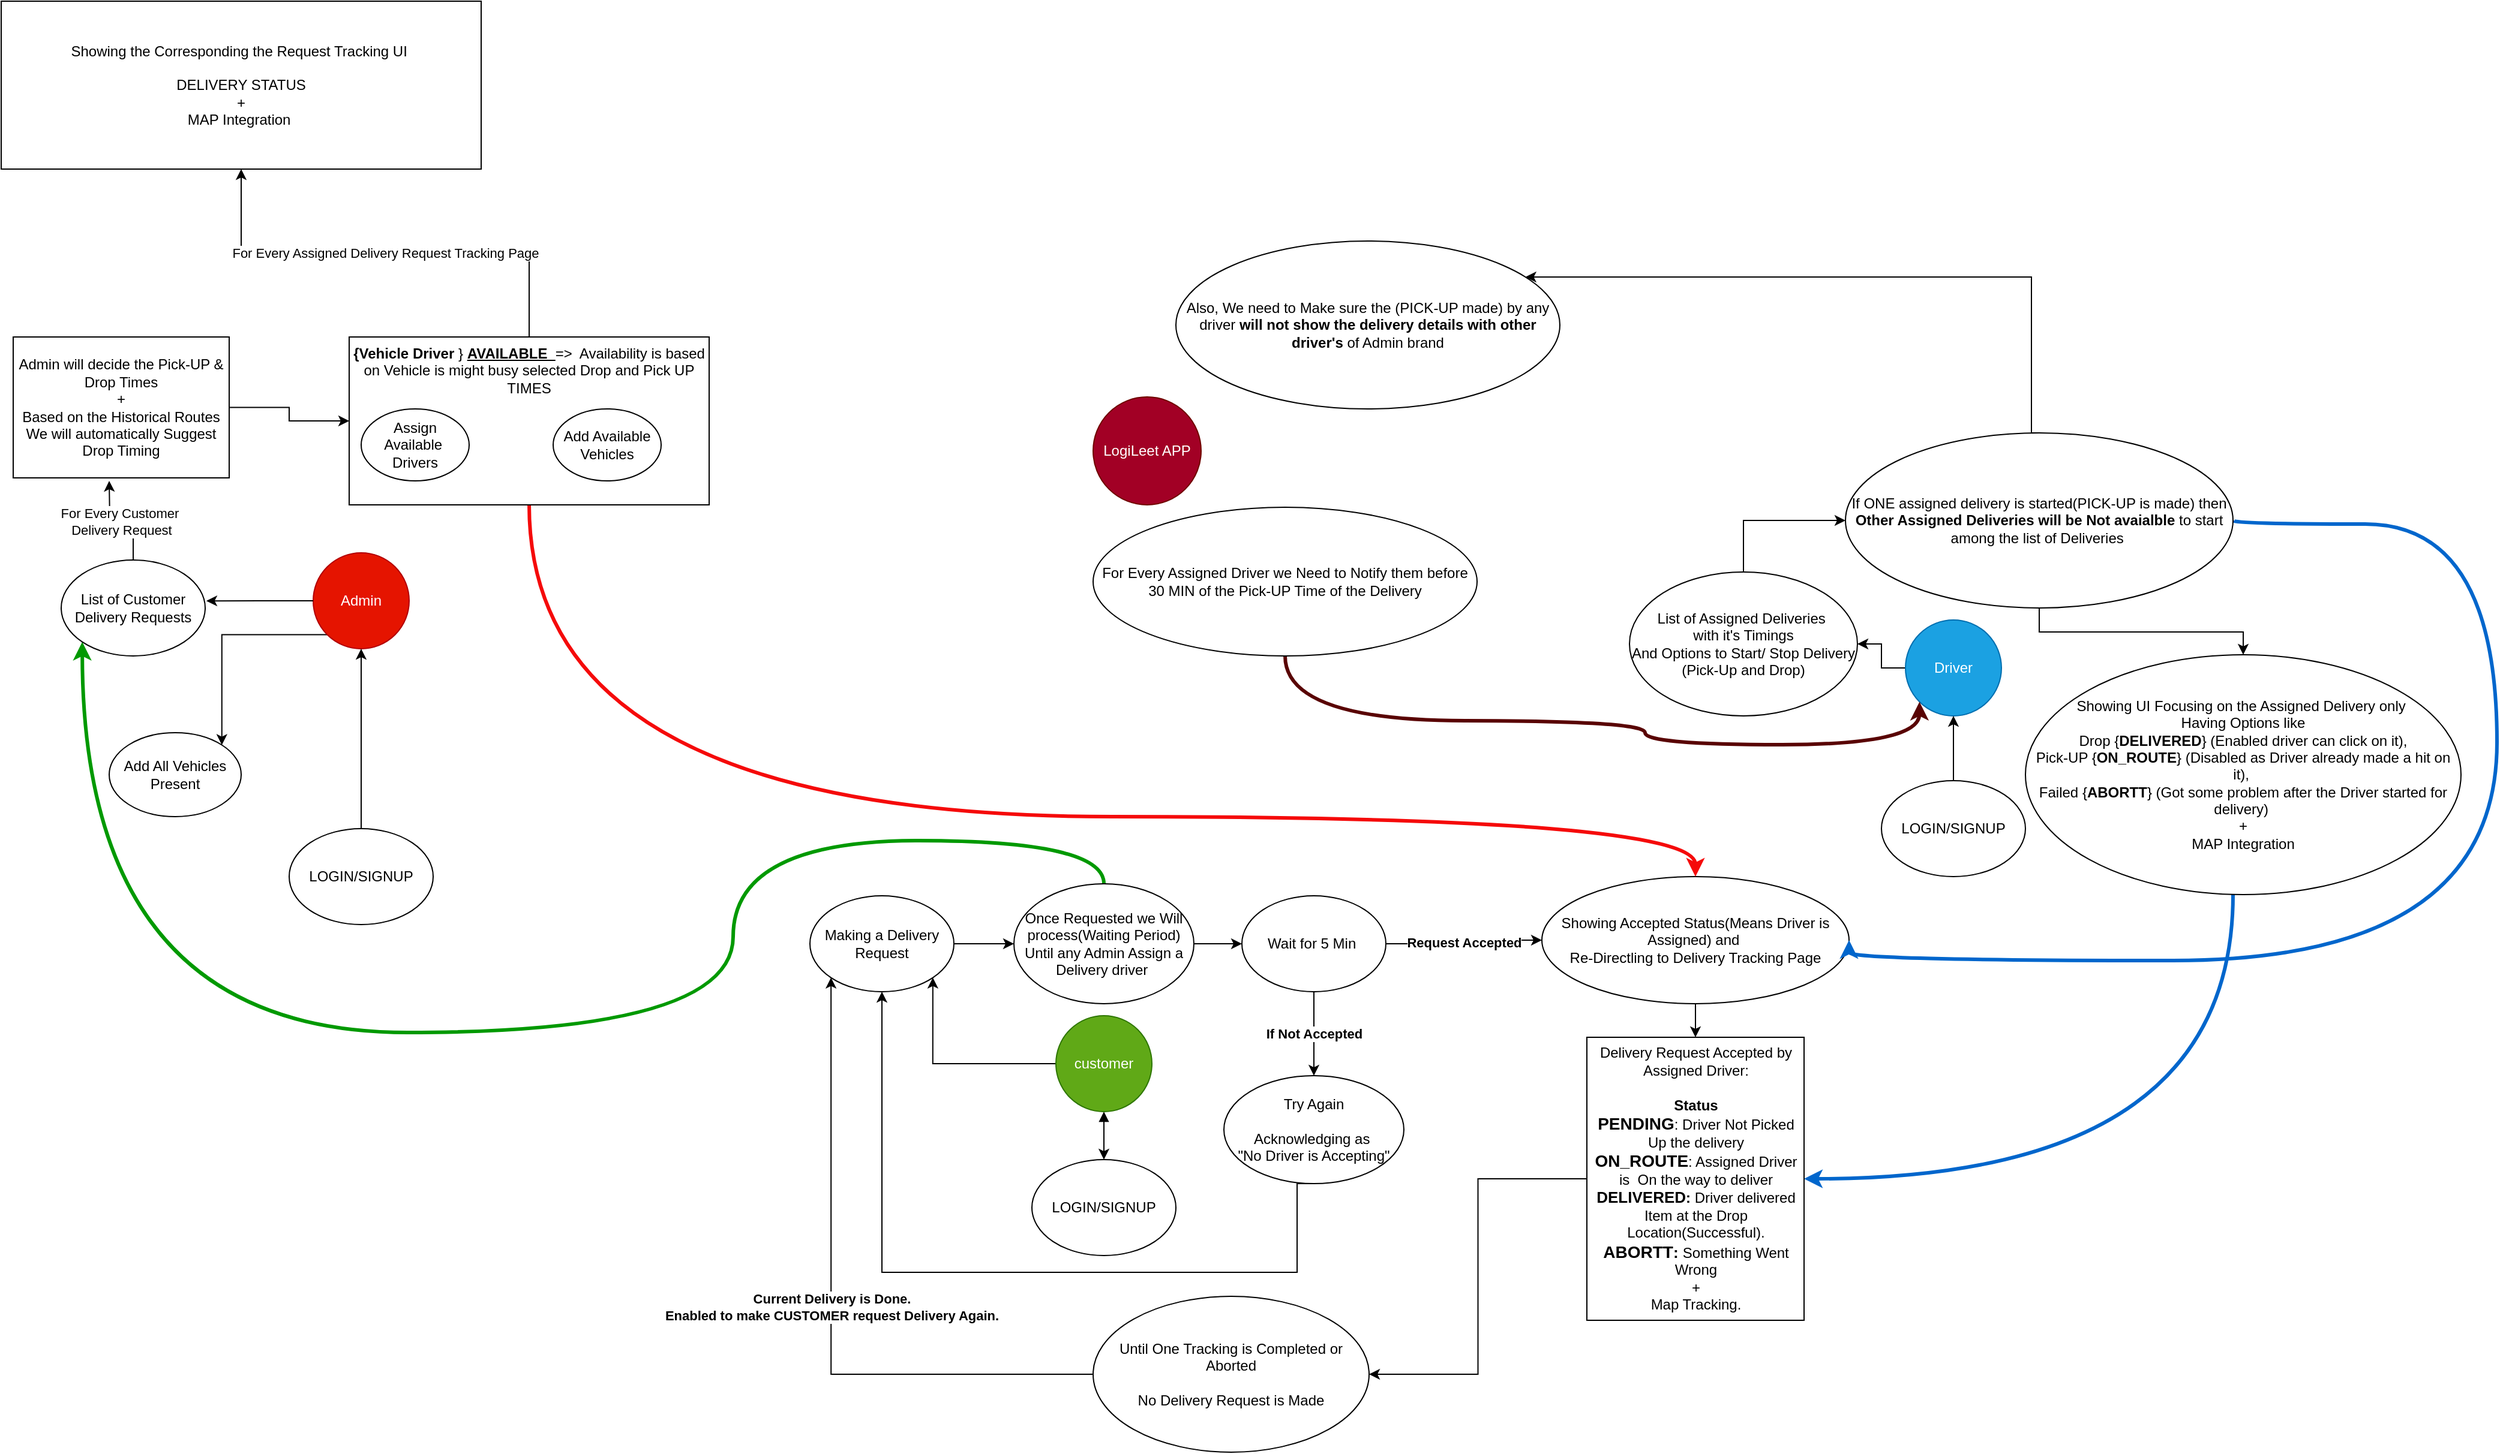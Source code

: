 <mxfile version="28.2.5">
  <diagram id="R2lEEEUBdFMjLlhIrx00" name="Page-1">
    <mxGraphModel dx="2192" dy="1834" grid="1" gridSize="10" guides="1" tooltips="1" connect="1" arrows="1" fold="1" page="1" pageScale="1" pageWidth="850" pageHeight="1100" math="0" shadow="0" extFonts="Permanent Marker^https://fonts.googleapis.com/css?family=Permanent+Marker">
      <root>
        <mxCell id="0" />
        <mxCell id="1" parent="0" />
        <mxCell id="NZ8LgTM2WEyXukrceLkX-13" style="edgeStyle=orthogonalEdgeStyle;rounded=0;orthogonalLoop=1;jettySize=auto;html=1;exitX=0.5;exitY=1;exitDx=0;exitDy=0;entryX=0.5;entryY=0;entryDx=0;entryDy=0;startArrow=block;startFill=1;" edge="1" parent="1" source="NZ8LgTM2WEyXukrceLkX-1" target="NZ8LgTM2WEyXukrceLkX-2">
          <mxGeometry relative="1" as="geometry" />
        </mxCell>
        <mxCell id="NZ8LgTM2WEyXukrceLkX-14" style="edgeStyle=orthogonalEdgeStyle;rounded=0;orthogonalLoop=1;jettySize=auto;html=1;exitX=0;exitY=0.5;exitDx=0;exitDy=0;entryX=1;entryY=1;entryDx=0;entryDy=0;" edge="1" parent="1" source="NZ8LgTM2WEyXukrceLkX-1" target="NZ8LgTM2WEyXukrceLkX-3">
          <mxGeometry relative="1" as="geometry" />
        </mxCell>
        <mxCell id="NZ8LgTM2WEyXukrceLkX-1" value="&lt;div style=&quot;&quot;&gt;customer&lt;/div&gt;" style="ellipse;whiteSpace=wrap;html=1;aspect=fixed;align=center;fillColor=#60a917;strokeColor=#2D7600;fontColor=#ffffff;" vertex="1" parent="1">
          <mxGeometry x="139" y="626" width="80" height="80" as="geometry" />
        </mxCell>
        <mxCell id="NZ8LgTM2WEyXukrceLkX-2" value="LOGIN/SIGNUP" style="ellipse;whiteSpace=wrap;html=1;" vertex="1" parent="1">
          <mxGeometry x="119" y="746" width="120" height="80" as="geometry" />
        </mxCell>
        <mxCell id="NZ8LgTM2WEyXukrceLkX-5" value="" style="edgeStyle=orthogonalEdgeStyle;rounded=0;orthogonalLoop=1;jettySize=auto;html=1;" edge="1" parent="1" source="NZ8LgTM2WEyXukrceLkX-3" target="NZ8LgTM2WEyXukrceLkX-4">
          <mxGeometry relative="1" as="geometry" />
        </mxCell>
        <mxCell id="NZ8LgTM2WEyXukrceLkX-3" value="Making a Delivery Request" style="ellipse;whiteSpace=wrap;html=1;" vertex="1" parent="1">
          <mxGeometry x="-66" y="526" width="120" height="80" as="geometry" />
        </mxCell>
        <mxCell id="NZ8LgTM2WEyXukrceLkX-7" value="" style="edgeStyle=orthogonalEdgeStyle;rounded=0;orthogonalLoop=1;jettySize=auto;html=1;" edge="1" parent="1" source="NZ8LgTM2WEyXukrceLkX-4" target="NZ8LgTM2WEyXukrceLkX-6">
          <mxGeometry relative="1" as="geometry" />
        </mxCell>
        <mxCell id="NZ8LgTM2WEyXukrceLkX-56" style="edgeStyle=orthogonalEdgeStyle;rounded=0;orthogonalLoop=1;jettySize=auto;html=1;entryX=0;entryY=1;entryDx=0;entryDy=0;exitX=0.5;exitY=0;exitDx=0;exitDy=0;curved=1;strokeWidth=3;strokeColor=#009900;" edge="1" parent="1" source="NZ8LgTM2WEyXukrceLkX-4" target="NZ8LgTM2WEyXukrceLkX-41">
          <mxGeometry relative="1" as="geometry">
            <Array as="points">
              <mxPoint x="179" y="480" />
              <mxPoint x="-130" y="480" />
              <mxPoint x="-130" y="640" />
              <mxPoint x="-672" y="640" />
            </Array>
          </mxGeometry>
        </mxCell>
        <mxCell id="NZ8LgTM2WEyXukrceLkX-4" value="Once Requested we Will process(Waiting Period) Until any Admin Assign a Delivery driver&amp;nbsp;" style="ellipse;whiteSpace=wrap;html=1;" vertex="1" parent="1">
          <mxGeometry x="104" y="516" width="150" height="100" as="geometry" />
        </mxCell>
        <mxCell id="NZ8LgTM2WEyXukrceLkX-9" value="&lt;b&gt;Request Accepted&lt;/b&gt;" style="edgeStyle=orthogonalEdgeStyle;rounded=0;orthogonalLoop=1;jettySize=auto;html=1;" edge="1" parent="1" source="NZ8LgTM2WEyXukrceLkX-6" target="NZ8LgTM2WEyXukrceLkX-8">
          <mxGeometry relative="1" as="geometry" />
        </mxCell>
        <mxCell id="NZ8LgTM2WEyXukrceLkX-11" value="&lt;b&gt;If Not Accepted&lt;/b&gt;" style="edgeStyle=orthogonalEdgeStyle;rounded=0;orthogonalLoop=1;jettySize=auto;html=1;" edge="1" parent="1" source="NZ8LgTM2WEyXukrceLkX-6" target="NZ8LgTM2WEyXukrceLkX-10">
          <mxGeometry relative="1" as="geometry" />
        </mxCell>
        <mxCell id="NZ8LgTM2WEyXukrceLkX-6" value="Wait for 5 Min&amp;nbsp;" style="ellipse;whiteSpace=wrap;html=1;" vertex="1" parent="1">
          <mxGeometry x="294" y="526" width="120" height="80" as="geometry" />
        </mxCell>
        <mxCell id="NZ8LgTM2WEyXukrceLkX-29" value="" style="edgeStyle=orthogonalEdgeStyle;rounded=0;orthogonalLoop=1;jettySize=auto;html=1;" edge="1" parent="1" source="NZ8LgTM2WEyXukrceLkX-8" target="NZ8LgTM2WEyXukrceLkX-28">
          <mxGeometry relative="1" as="geometry" />
        </mxCell>
        <mxCell id="NZ8LgTM2WEyXukrceLkX-8" value="Showing Accepted Status(Means Driver is Assigned) and&amp;nbsp;&lt;div&gt;Re-Directling to Delivery Tracking Page&lt;/div&gt;" style="ellipse;whiteSpace=wrap;html=1;" vertex="1" parent="1">
          <mxGeometry x="544" y="510" width="256" height="106" as="geometry" />
        </mxCell>
        <mxCell id="NZ8LgTM2WEyXukrceLkX-12" style="edgeStyle=orthogonalEdgeStyle;rounded=0;orthogonalLoop=1;jettySize=auto;html=1;exitX=0.5;exitY=1;exitDx=0;exitDy=0;entryX=0.5;entryY=1;entryDx=0;entryDy=0;" edge="1" parent="1" source="NZ8LgTM2WEyXukrceLkX-10" target="NZ8LgTM2WEyXukrceLkX-3">
          <mxGeometry relative="1" as="geometry">
            <mxPoint x="330" y="794" as="sourcePoint" />
            <mxPoint x="-20" y="620" as="targetPoint" />
            <Array as="points">
              <mxPoint x="340" y="766" />
              <mxPoint x="340" y="840" />
              <mxPoint x="-6" y="840" />
            </Array>
          </mxGeometry>
        </mxCell>
        <mxCell id="NZ8LgTM2WEyXukrceLkX-10" value="Try Again&lt;br&gt;&lt;br&gt;Acknowledging as&amp;nbsp;&lt;div&gt;&quot;No Driver is Accepting&quot;&lt;/div&gt;" style="ellipse;whiteSpace=wrap;html=1;" vertex="1" parent="1">
          <mxGeometry x="279" y="676" width="150" height="90" as="geometry" />
        </mxCell>
        <mxCell id="NZ8LgTM2WEyXukrceLkX-19" value="" style="edgeStyle=orthogonalEdgeStyle;rounded=0;orthogonalLoop=1;jettySize=auto;html=1;" edge="1" parent="1" source="NZ8LgTM2WEyXukrceLkX-15" target="NZ8LgTM2WEyXukrceLkX-16">
          <mxGeometry relative="1" as="geometry" />
        </mxCell>
        <mxCell id="NZ8LgTM2WEyXukrceLkX-15" value="Driver" style="ellipse;whiteSpace=wrap;html=1;aspect=fixed;fillColor=#1ba1e2;fontColor=#ffffff;strokeColor=#006EAF;" vertex="1" parent="1">
          <mxGeometry x="847" y="296" width="80" height="80" as="geometry" />
        </mxCell>
        <mxCell id="NZ8LgTM2WEyXukrceLkX-21" style="edgeStyle=orthogonalEdgeStyle;rounded=0;orthogonalLoop=1;jettySize=auto;html=1;entryX=0;entryY=0.5;entryDx=0;entryDy=0;" edge="1" parent="1" source="NZ8LgTM2WEyXukrceLkX-16" target="NZ8LgTM2WEyXukrceLkX-20">
          <mxGeometry relative="1" as="geometry" />
        </mxCell>
        <mxCell id="NZ8LgTM2WEyXukrceLkX-16" value="List of Assigned Deliveries&amp;nbsp;&lt;div&gt;with it&#39;s Timings&lt;/div&gt;&lt;div&gt;And Options to Start/ Stop Delivery (Pick-Up and Drop)&lt;/div&gt;" style="ellipse;whiteSpace=wrap;html=1;" vertex="1" parent="1">
          <mxGeometry x="617" y="256" width="190" height="120" as="geometry" />
        </mxCell>
        <mxCell id="NZ8LgTM2WEyXukrceLkX-18" value="" style="edgeStyle=orthogonalEdgeStyle;rounded=0;orthogonalLoop=1;jettySize=auto;html=1;" edge="1" parent="1" source="NZ8LgTM2WEyXukrceLkX-17" target="NZ8LgTM2WEyXukrceLkX-15">
          <mxGeometry relative="1" as="geometry" />
        </mxCell>
        <mxCell id="NZ8LgTM2WEyXukrceLkX-17" value="LOGIN/SIGNUP" style="ellipse;whiteSpace=wrap;html=1;" vertex="1" parent="1">
          <mxGeometry x="827" y="430" width="120" height="80" as="geometry" />
        </mxCell>
        <mxCell id="NZ8LgTM2WEyXukrceLkX-24" value="" style="edgeStyle=orthogonalEdgeStyle;rounded=0;orthogonalLoop=1;jettySize=auto;html=1;exitX=0.5;exitY=0;exitDx=0;exitDy=0;" edge="1" parent="1" source="NZ8LgTM2WEyXukrceLkX-20" target="NZ8LgTM2WEyXukrceLkX-23">
          <mxGeometry relative="1" as="geometry">
            <Array as="points">
              <mxPoint x="952" y="10" />
            </Array>
          </mxGeometry>
        </mxCell>
        <mxCell id="NZ8LgTM2WEyXukrceLkX-26" value="" style="edgeStyle=orthogonalEdgeStyle;rounded=0;orthogonalLoop=1;jettySize=auto;html=1;" edge="1" parent="1" source="NZ8LgTM2WEyXukrceLkX-20" target="NZ8LgTM2WEyXukrceLkX-25">
          <mxGeometry relative="1" as="geometry" />
        </mxCell>
        <mxCell id="NZ8LgTM2WEyXukrceLkX-33" style="edgeStyle=orthogonalEdgeStyle;rounded=0;orthogonalLoop=1;jettySize=auto;html=1;exitX=1;exitY=0.5;exitDx=0;exitDy=0;entryX=1;entryY=0.5;entryDx=0;entryDy=0;curved=1;strokeColor=#0066CC;strokeWidth=3;" edge="1" parent="1" source="NZ8LgTM2WEyXukrceLkX-20" target="NZ8LgTM2WEyXukrceLkX-8">
          <mxGeometry relative="1" as="geometry">
            <Array as="points">
              <mxPoint x="1120" y="216" />
              <mxPoint x="1340" y="216" />
              <mxPoint x="1340" y="580" />
              <mxPoint x="800" y="580" />
            </Array>
          </mxGeometry>
        </mxCell>
        <mxCell id="NZ8LgTM2WEyXukrceLkX-20" value="If ONE assigned delivery is started(PICK-UP is made) then &lt;b&gt;Other Assigned Deliveries will be Not avaialble&lt;/b&gt; to start among the list of Deliveries&amp;nbsp;" style="ellipse;whiteSpace=wrap;html=1;" vertex="1" parent="1">
          <mxGeometry x="797" y="140" width="323" height="146" as="geometry" />
        </mxCell>
        <mxCell id="NZ8LgTM2WEyXukrceLkX-22" value="LogiLeet APP" style="ellipse;whiteSpace=wrap;html=1;aspect=fixed;fillColor=#a20025;fontColor=#ffffff;strokeColor=#6F0000;" vertex="1" parent="1">
          <mxGeometry x="170" y="110" width="90" height="90" as="geometry" />
        </mxCell>
        <mxCell id="NZ8LgTM2WEyXukrceLkX-23" value="Also, We need to Make sure the (PICK-UP made) by any driver&lt;b&gt; will not show the delivery details with other driver&#39;s&lt;/b&gt; of Admin brand" style="ellipse;whiteSpace=wrap;html=1;" vertex="1" parent="1">
          <mxGeometry x="239" y="-20" width="320" height="140" as="geometry" />
        </mxCell>
        <mxCell id="NZ8LgTM2WEyXukrceLkX-34" style="edgeStyle=orthogonalEdgeStyle;rounded=0;orthogonalLoop=1;jettySize=auto;html=1;entryX=1;entryY=0.5;entryDx=0;entryDy=0;curved=1;strokeColor=#0066CC;strokeWidth=3;" edge="1" parent="1" source="NZ8LgTM2WEyXukrceLkX-25" target="NZ8LgTM2WEyXukrceLkX-28">
          <mxGeometry relative="1" as="geometry">
            <Array as="points">
              <mxPoint x="1120" y="762" />
            </Array>
          </mxGeometry>
        </mxCell>
        <mxCell id="NZ8LgTM2WEyXukrceLkX-25" value="Showing UI Focusing on the Assigned Delivery only&amp;nbsp;&lt;div&gt;Having Options like&lt;/div&gt;&lt;div&gt;Drop {&lt;b&gt;DELIVERED&lt;/b&gt;} (Enabled driver can click on it),&lt;/div&gt;&lt;div&gt;Pick-UP {&lt;b&gt;ON_ROUTE&lt;/b&gt;} (Disabled as Driver already made a hit on it),&lt;span style=&quot;background-color: transparent; color: light-dark(rgb(0, 0, 0), rgb(255, 255, 255));&quot;&gt;&amp;nbsp;&lt;/span&gt;&lt;/div&gt;&lt;div&gt;Failed {&lt;b&gt;ABORTT&lt;/b&gt;} (Got some problem after the Driver started for delivery)&amp;nbsp;&lt;/div&gt;&lt;div&gt;+&lt;/div&gt;&lt;div&gt;MAP Integration&lt;/div&gt;" style="ellipse;whiteSpace=wrap;html=1;" vertex="1" parent="1">
          <mxGeometry x="947" y="325" width="363" height="200" as="geometry" />
        </mxCell>
        <mxCell id="NZ8LgTM2WEyXukrceLkX-48" style="edgeStyle=orthogonalEdgeStyle;rounded=0;orthogonalLoop=1;jettySize=auto;html=1;exitX=0;exitY=1;exitDx=0;exitDy=0;entryX=1;entryY=0;entryDx=0;entryDy=0;" edge="1" parent="1" source="NZ8LgTM2WEyXukrceLkX-27" target="NZ8LgTM2WEyXukrceLkX-47">
          <mxGeometry relative="1" as="geometry" />
        </mxCell>
        <mxCell id="NZ8LgTM2WEyXukrceLkX-27" value="Admin" style="ellipse;whiteSpace=wrap;html=1;aspect=fixed;fillColor=#e51400;strokeColor=#B20000;fontColor=#ffffff;" vertex="1" parent="1">
          <mxGeometry x="-480" y="240" width="80" height="80" as="geometry" />
        </mxCell>
        <mxCell id="NZ8LgTM2WEyXukrceLkX-31" style="edgeStyle=orthogonalEdgeStyle;rounded=0;orthogonalLoop=1;jettySize=auto;html=1;entryX=1;entryY=0.5;entryDx=0;entryDy=0;" edge="1" parent="1" source="NZ8LgTM2WEyXukrceLkX-28" target="NZ8LgTM2WEyXukrceLkX-30">
          <mxGeometry relative="1" as="geometry" />
        </mxCell>
        <mxCell id="NZ8LgTM2WEyXukrceLkX-28" value="Delivery Request Accepted by Assigned Driver:&lt;div&gt;&lt;br&gt;&lt;div&gt;&lt;b&gt;Status&lt;/b&gt;&lt;/div&gt;&lt;div&gt;&lt;b&gt;&lt;font style=&quot;font-size: 14px;&quot;&gt;PENDING&lt;/font&gt;&lt;/b&gt;: Driver Not Picked Up the delivery&lt;/div&gt;&lt;/div&gt;&lt;div&gt;&lt;b&gt;&lt;font style=&quot;font-size: 14px;&quot;&gt;ON_ROUTE&lt;/font&gt;&lt;/b&gt;: Assigned Driver is&amp;nbsp; On the way to deliver&lt;/div&gt;&lt;div&gt;&lt;b&gt;&lt;font style=&quot;font-size: 13px;&quot;&gt;DELIVERED&lt;/font&gt;: &lt;/b&gt;Driver delivered Item at the Drop Location(Successful).&lt;/div&gt;&lt;div&gt;&lt;font style=&quot;&quot;&gt;&lt;b style=&quot;font-size: 14px;&quot;&gt;ABORTT&lt;/b&gt;&lt;b style=&quot;font-size: 13px;&quot;&gt;: &lt;/b&gt;&lt;font&gt;Something Went Wrong&lt;/font&gt;&lt;/font&gt;&lt;/div&gt;&lt;div&gt;+&lt;/div&gt;&lt;div&gt;Map Tracking.&lt;/div&gt;" style="whiteSpace=wrap;html=1;" vertex="1" parent="1">
          <mxGeometry x="581.5" y="644" width="181" height="236" as="geometry" />
        </mxCell>
        <mxCell id="NZ8LgTM2WEyXukrceLkX-32" value="&lt;b&gt;Current Delivery is Done.&lt;/b&gt;&lt;div&gt;&lt;b&gt;Enabled to make CUSTOMER request Delivery Again.&lt;/b&gt;&lt;/div&gt;" style="edgeStyle=orthogonalEdgeStyle;rounded=0;orthogonalLoop=1;jettySize=auto;html=1;entryX=0;entryY=1;entryDx=0;entryDy=0;" edge="1" parent="1" source="NZ8LgTM2WEyXukrceLkX-30" target="NZ8LgTM2WEyXukrceLkX-3">
          <mxGeometry relative="1" as="geometry" />
        </mxCell>
        <mxCell id="NZ8LgTM2WEyXukrceLkX-30" value="Until One Tracking is Completed or Aborted&lt;div&gt;&lt;br&gt;&lt;/div&gt;&lt;div&gt;No Delivery Request is Made&lt;/div&gt;" style="ellipse;whiteSpace=wrap;html=1;" vertex="1" parent="1">
          <mxGeometry x="170" y="860" width="230" height="130" as="geometry" />
        </mxCell>
        <mxCell id="NZ8LgTM2WEyXukrceLkX-37" style="edgeStyle=orthogonalEdgeStyle;rounded=0;orthogonalLoop=1;jettySize=auto;html=1;entryX=0.5;entryY=1;entryDx=0;entryDy=0;" edge="1" parent="1" source="NZ8LgTM2WEyXukrceLkX-36" target="NZ8LgTM2WEyXukrceLkX-27">
          <mxGeometry relative="1" as="geometry" />
        </mxCell>
        <mxCell id="NZ8LgTM2WEyXukrceLkX-36" value="LOGIN/SIGNUP" style="ellipse;whiteSpace=wrap;html=1;" vertex="1" parent="1">
          <mxGeometry x="-500" y="470" width="120" height="80" as="geometry" />
        </mxCell>
        <mxCell id="NZ8LgTM2WEyXukrceLkX-38" value="Add Available Vehicles" style="ellipse;whiteSpace=wrap;html=1;" vertex="1" parent="1">
          <mxGeometry x="-280" y="120" width="90" height="60" as="geometry" />
        </mxCell>
        <mxCell id="NZ8LgTM2WEyXukrceLkX-50" value="For Every Customer&amp;nbsp;&lt;div&gt;Delivery Request&lt;/div&gt;" style="edgeStyle=orthogonalEdgeStyle;rounded=0;orthogonalLoop=1;jettySize=auto;html=1;" edge="1" parent="1" source="NZ8LgTM2WEyXukrceLkX-41">
          <mxGeometry relative="1" as="geometry">
            <mxPoint x="-650" y="180" as="targetPoint" />
          </mxGeometry>
        </mxCell>
        <mxCell id="NZ8LgTM2WEyXukrceLkX-41" value="List of Customer Delivery Requests" style="ellipse;whiteSpace=wrap;html=1;" vertex="1" parent="1">
          <mxGeometry x="-690" y="246" width="120" height="80" as="geometry" />
        </mxCell>
        <mxCell id="NZ8LgTM2WEyXukrceLkX-43" style="edgeStyle=orthogonalEdgeStyle;rounded=0;orthogonalLoop=1;jettySize=auto;html=1;entryX=1.008;entryY=0.426;entryDx=0;entryDy=0;entryPerimeter=0;" edge="1" parent="1" source="NZ8LgTM2WEyXukrceLkX-27" target="NZ8LgTM2WEyXukrceLkX-41">
          <mxGeometry relative="1" as="geometry" />
        </mxCell>
        <mxCell id="NZ8LgTM2WEyXukrceLkX-45" value="Assign Available&amp;nbsp; Drivers" style="ellipse;whiteSpace=wrap;html=1;" vertex="1" parent="1">
          <mxGeometry x="-440" y="120" width="90" height="60" as="geometry" />
        </mxCell>
        <mxCell id="NZ8LgTM2WEyXukrceLkX-47" value="Add All Vehicles Present" style="ellipse;whiteSpace=wrap;html=1;" vertex="1" parent="1">
          <mxGeometry x="-650" y="390" width="110" height="70" as="geometry" />
        </mxCell>
        <mxCell id="NZ8LgTM2WEyXukrceLkX-57" style="edgeStyle=orthogonalEdgeStyle;rounded=0;orthogonalLoop=1;jettySize=auto;html=1;curved=1;strokeWidth=3;strokeColor=light-dark(#f50a0a, #ededed);" edge="1" parent="1" source="NZ8LgTM2WEyXukrceLkX-49" target="NZ8LgTM2WEyXukrceLkX-8">
          <mxGeometry relative="1" as="geometry">
            <Array as="points">
              <mxPoint x="-300" y="460" />
              <mxPoint x="672" y="460" />
            </Array>
          </mxGeometry>
        </mxCell>
        <mxCell id="NZ8LgTM2WEyXukrceLkX-60" value="For Every Assigned Delivery Request Tracking Page" style="edgeStyle=orthogonalEdgeStyle;rounded=0;orthogonalLoop=1;jettySize=auto;html=1;entryX=0.5;entryY=1;entryDx=0;entryDy=0;" edge="1" parent="1" source="NZ8LgTM2WEyXukrceLkX-49" target="NZ8LgTM2WEyXukrceLkX-59">
          <mxGeometry relative="1" as="geometry" />
        </mxCell>
        <mxCell id="NZ8LgTM2WEyXukrceLkX-49" value="&lt;b&gt;{Vehicle Driver&lt;/b&gt;&amp;nbsp;} &lt;b&gt;&lt;u&gt;AVAILABLE&amp;nbsp;&amp;nbsp;&lt;/u&gt;&lt;/b&gt;=&amp;gt;&amp;nbsp; Availability is based on Vehicle is might busy selected Drop and Pick UP TIMES&lt;div&gt;&lt;br&gt;&lt;/div&gt;" style="rounded=0;whiteSpace=wrap;html=1;fillColor=none;verticalAlign=top;" vertex="1" parent="1">
          <mxGeometry x="-450" y="60" width="300" height="140" as="geometry" />
        </mxCell>
        <mxCell id="NZ8LgTM2WEyXukrceLkX-54" style="edgeStyle=orthogonalEdgeStyle;rounded=0;orthogonalLoop=1;jettySize=auto;html=1;entryX=0;entryY=0.5;entryDx=0;entryDy=0;" edge="1" parent="1" source="NZ8LgTM2WEyXukrceLkX-53" target="NZ8LgTM2WEyXukrceLkX-49">
          <mxGeometry relative="1" as="geometry" />
        </mxCell>
        <mxCell id="NZ8LgTM2WEyXukrceLkX-53" value="Admin will decide the Pick-UP &amp;amp; Drop Times&lt;div&gt;+&lt;/div&gt;&lt;div&gt;Based on the Historical Routes We will automatically Suggest Drop Timing&lt;/div&gt;" style="rounded=0;whiteSpace=wrap;html=1;" vertex="1" parent="1">
          <mxGeometry x="-730" y="60" width="180" height="117.5" as="geometry" />
        </mxCell>
        <mxCell id="NZ8LgTM2WEyXukrceLkX-59" value="Showing the Corresponding the Request Tracking UI&amp;nbsp;&lt;div&gt;&lt;br&gt;&lt;/div&gt;&lt;div&gt;DELIVERY STATUS&lt;/div&gt;&lt;div&gt;+&lt;/div&gt;&lt;div&gt;MAP Integration&amp;nbsp;&lt;/div&gt;" style="rounded=0;whiteSpace=wrap;html=1;" vertex="1" parent="1">
          <mxGeometry x="-740" y="-220" width="400" height="140" as="geometry" />
        </mxCell>
        <mxCell id="NZ8LgTM2WEyXukrceLkX-63" style="edgeStyle=orthogonalEdgeStyle;rounded=0;orthogonalLoop=1;jettySize=auto;html=1;entryX=0;entryY=1;entryDx=0;entryDy=0;curved=1;strokeColor=light-dark(#590303, #ededed);strokeWidth=3;" edge="1" parent="1" source="NZ8LgTM2WEyXukrceLkX-61" target="NZ8LgTM2WEyXukrceLkX-15">
          <mxGeometry relative="1" as="geometry">
            <Array as="points">
              <mxPoint x="330" y="380" />
              <mxPoint x="630" y="380" />
              <mxPoint x="630" y="400" />
              <mxPoint x="859" y="400" />
            </Array>
          </mxGeometry>
        </mxCell>
        <mxCell id="NZ8LgTM2WEyXukrceLkX-61" value="For Every Assigned Driver we Need to Notify them before 30 MIN of the Pick-UP Time of the Delivery" style="ellipse;whiteSpace=wrap;html=1;" vertex="1" parent="1">
          <mxGeometry x="170" y="202" width="320" height="124" as="geometry" />
        </mxCell>
      </root>
    </mxGraphModel>
  </diagram>
</mxfile>
